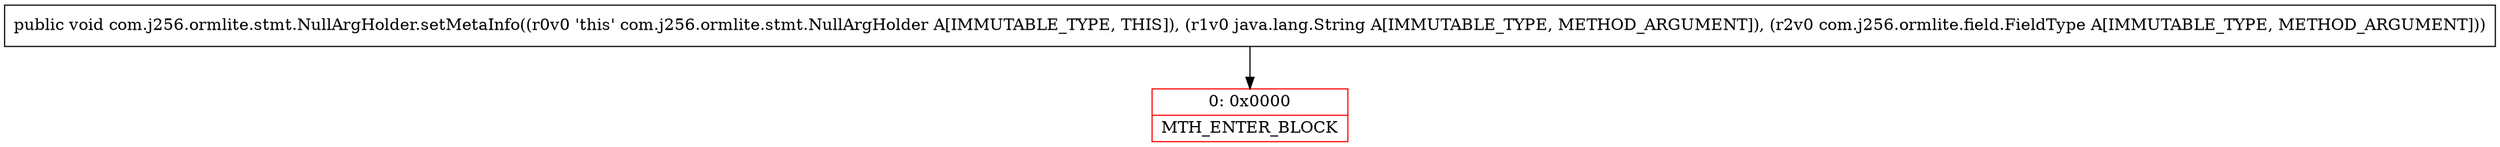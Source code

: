 digraph "CFG forcom.j256.ormlite.stmt.NullArgHolder.setMetaInfo(Ljava\/lang\/String;Lcom\/j256\/ormlite\/field\/FieldType;)V" {
subgraph cluster_Region_1105118686 {
label = "R(0)";
node [shape=record,color=blue];
}
Node_0 [shape=record,color=red,label="{0\:\ 0x0000|MTH_ENTER_BLOCK\l}"];
MethodNode[shape=record,label="{public void com.j256.ormlite.stmt.NullArgHolder.setMetaInfo((r0v0 'this' com.j256.ormlite.stmt.NullArgHolder A[IMMUTABLE_TYPE, THIS]), (r1v0 java.lang.String A[IMMUTABLE_TYPE, METHOD_ARGUMENT]), (r2v0 com.j256.ormlite.field.FieldType A[IMMUTABLE_TYPE, METHOD_ARGUMENT])) }"];
MethodNode -> Node_0;
}

